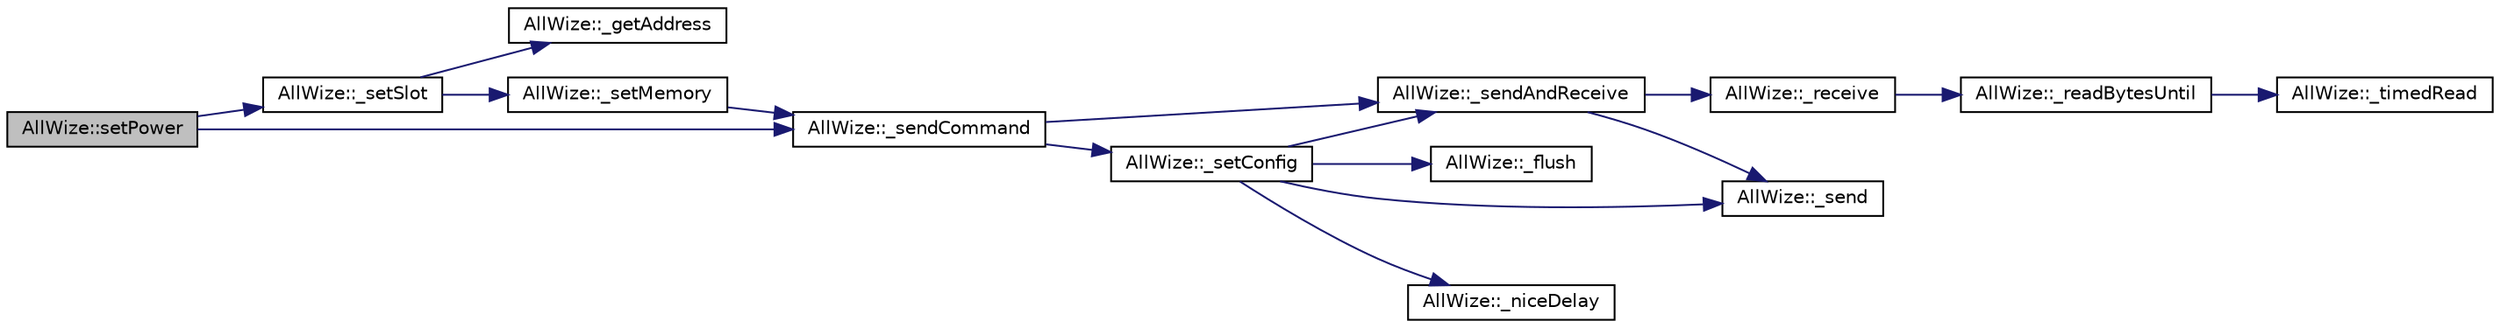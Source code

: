 digraph "AllWize::setPower"
{
  edge [fontname="Helvetica",fontsize="10",labelfontname="Helvetica",labelfontsize="10"];
  node [fontname="Helvetica",fontsize="10",shape=record];
  rankdir="LR";
  Node1555 [label="AllWize::setPower",height=0.2,width=0.4,color="black", fillcolor="grey75", style="filled", fontcolor="black"];
  Node1555 -> Node1556 [color="midnightblue",fontsize="10",style="solid",fontname="Helvetica"];
  Node1556 [label="AllWize::_setSlot",height=0.2,width=0.4,color="black", fillcolor="white", style="filled",URL="$classAllWize.html#a594ee81885697cfe4dde313e2d3f6731",tooltip="Sets non-volatile memory contents starting from given address. "];
  Node1556 -> Node1557 [color="midnightblue",fontsize="10",style="solid",fontname="Helvetica"];
  Node1557 [label="AllWize::_getAddress",height=0.2,width=0.4,color="black", fillcolor="white", style="filled",URL="$classAllWize.html#a15521b383a1cf20ac9e7adf6bc90b792",tooltip="Return the physical memory address for the given slot. "];
  Node1556 -> Node1558 [color="midnightblue",fontsize="10",style="solid",fontname="Helvetica"];
  Node1558 [label="AllWize::_setMemory",height=0.2,width=0.4,color="black", fillcolor="white", style="filled",URL="$classAllWize.html#a1ea5bba23570f50e5326108f31c00050",tooltip="Sets non-volatile memory contents starting from given address. "];
  Node1558 -> Node1559 [color="midnightblue",fontsize="10",style="solid",fontname="Helvetica"];
  Node1559 [label="AllWize::_sendCommand",height=0.2,width=0.4,color="black", fillcolor="white", style="filled",URL="$classAllWize.html#aa396ffb4a719730440575425c981adef",tooltip="Sends a command with the given data. "];
  Node1559 -> Node1560 [color="midnightblue",fontsize="10",style="solid",fontname="Helvetica"];
  Node1560 [label="AllWize::_setConfig",height=0.2,width=0.4,color="black", fillcolor="white", style="filled",URL="$classAllWize.html#a493af0599b973f713192b175000264e6",tooltip="Sets or unsets config mode. "];
  Node1560 -> Node1561 [color="midnightblue",fontsize="10",style="solid",fontname="Helvetica"];
  Node1561 [label="AllWize::_flush",height=0.2,width=0.4,color="black", fillcolor="white", style="filled",URL="$classAllWize.html#ace21941ce1a1174ef567c1a269ebf551",tooltip="Flushes the serial line to the module. "];
  Node1560 -> Node1562 [color="midnightblue",fontsize="10",style="solid",fontname="Helvetica"];
  Node1562 [label="AllWize::_sendAndReceive",height=0.2,width=0.4,color="black", fillcolor="white", style="filled",URL="$classAllWize.html#af4c575f742b3c2a837058846b83fbfe1",tooltip="Sends a binary buffer and waits for response. Returns the number of bytes received and stored in the ..."];
  Node1562 -> Node1563 [color="midnightblue",fontsize="10",style="solid",fontname="Helvetica"];
  Node1563 [label="AllWize::_send",height=0.2,width=0.4,color="black", fillcolor="white", style="filled",URL="$classAllWize.html#ac194cac5fd63b864ef567fb7a51a2ac9",tooltip="Sends a binary buffer to the module UART. Returns the number of bytes actually sent. "];
  Node1562 -> Node1564 [color="midnightblue",fontsize="10",style="solid",fontname="Helvetica"];
  Node1564 [label="AllWize::_receive",height=0.2,width=0.4,color="black", fillcolor="white", style="filled",URL="$classAllWize.html#a197c8bd0c47789acefd4e360ca697feb",tooltip="Listens to incoming data from the module until timeout or END_OF_RESPONSE. "];
  Node1564 -> Node1565 [color="midnightblue",fontsize="10",style="solid",fontname="Helvetica"];
  Node1565 [label="AllWize::_readBytesUntil",height=0.2,width=0.4,color="black", fillcolor="white", style="filled",URL="$classAllWize.html#a3cdbc480293b0e3c24107c549b485d5c",tooltip="Reads the stream buffer up to a certain char or times out. "];
  Node1565 -> Node1566 [color="midnightblue",fontsize="10",style="solid",fontname="Helvetica"];
  Node1566 [label="AllWize::_timedRead",height=0.2,width=0.4,color="black", fillcolor="white", style="filled",URL="$classAllWize.html#ac33ba05cebc3de22babb477922a07eaf",tooltip="Reads a byte from the stream with a timeout. "];
  Node1560 -> Node1563 [color="midnightblue",fontsize="10",style="solid",fontname="Helvetica"];
  Node1560 -> Node1567 [color="midnightblue",fontsize="10",style="solid",fontname="Helvetica"];
  Node1567 [label="AllWize::_niceDelay",height=0.2,width=0.4,color="black", fillcolor="white", style="filled",URL="$classAllWize.html#afeed45d2a47e184092d6dcd64c22fb72",tooltip="Does a non-blocking delay. "];
  Node1559 -> Node1562 [color="midnightblue",fontsize="10",style="solid",fontname="Helvetica"];
  Node1555 -> Node1559 [color="midnightblue",fontsize="10",style="solid",fontname="Helvetica"];
}
